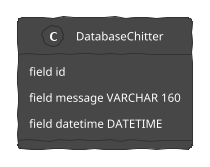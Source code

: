 @startuml

!theme sketchy

class DatabaseChitter {
	field id
	field message VARCHAR 160
	field datetime DATETIME 
}
@enduml
